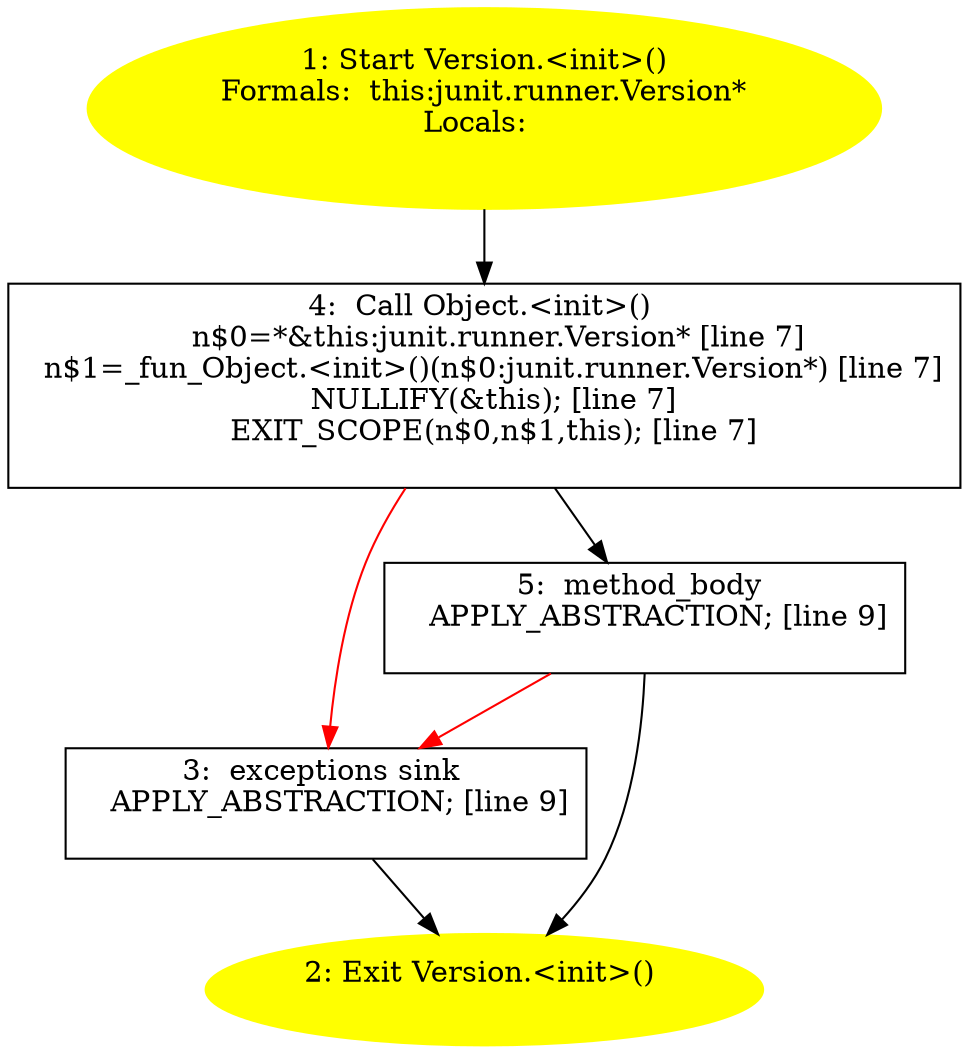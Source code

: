 /* @generated */
digraph cfg {
"junit.runner.Version.<init>().d8835264381966050eb51759c676a5c9_1" [label="1: Start Version.<init>()\nFormals:  this:junit.runner.Version*\nLocals:  \n  " color=yellow style=filled]
	

	 "junit.runner.Version.<init>().d8835264381966050eb51759c676a5c9_1" -> "junit.runner.Version.<init>().d8835264381966050eb51759c676a5c9_4" ;
"junit.runner.Version.<init>().d8835264381966050eb51759c676a5c9_2" [label="2: Exit Version.<init>() \n  " color=yellow style=filled]
	

"junit.runner.Version.<init>().d8835264381966050eb51759c676a5c9_3" [label="3:  exceptions sink \n   APPLY_ABSTRACTION; [line 9]\n " shape="box"]
	

	 "junit.runner.Version.<init>().d8835264381966050eb51759c676a5c9_3" -> "junit.runner.Version.<init>().d8835264381966050eb51759c676a5c9_2" ;
"junit.runner.Version.<init>().d8835264381966050eb51759c676a5c9_4" [label="4:  Call Object.<init>() \n   n$0=*&this:junit.runner.Version* [line 7]\n  n$1=_fun_Object.<init>()(n$0:junit.runner.Version*) [line 7]\n  NULLIFY(&this); [line 7]\n  EXIT_SCOPE(n$0,n$1,this); [line 7]\n " shape="box"]
	

	 "junit.runner.Version.<init>().d8835264381966050eb51759c676a5c9_4" -> "junit.runner.Version.<init>().d8835264381966050eb51759c676a5c9_5" ;
	 "junit.runner.Version.<init>().d8835264381966050eb51759c676a5c9_4" -> "junit.runner.Version.<init>().d8835264381966050eb51759c676a5c9_3" [color="red" ];
"junit.runner.Version.<init>().d8835264381966050eb51759c676a5c9_5" [label="5:  method_body \n   APPLY_ABSTRACTION; [line 9]\n " shape="box"]
	

	 "junit.runner.Version.<init>().d8835264381966050eb51759c676a5c9_5" -> "junit.runner.Version.<init>().d8835264381966050eb51759c676a5c9_2" ;
	 "junit.runner.Version.<init>().d8835264381966050eb51759c676a5c9_5" -> "junit.runner.Version.<init>().d8835264381966050eb51759c676a5c9_3" [color="red" ];
}

